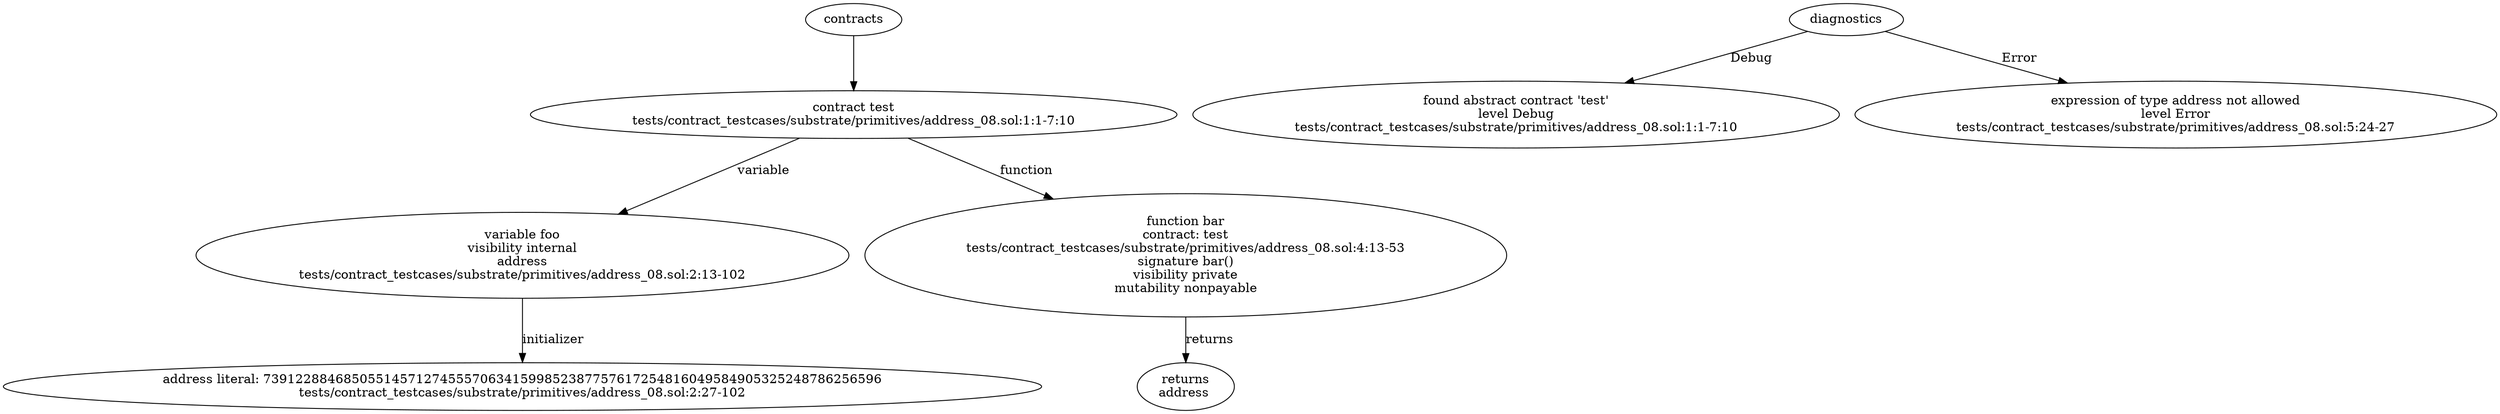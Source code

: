 strict digraph "tests/contract_testcases/substrate/primitives/address_08.sol" {
	contract [label="contract test\ntests/contract_testcases/substrate/primitives/address_08.sol:1:1-7:10"]
	var [label="variable foo\nvisibility internal\naddress\ntests/contract_testcases/substrate/primitives/address_08.sol:2:13-102"]
	number_literal [label="address literal: 73912288468505514571274555706341599852387757617254816049584905325248786256596\ntests/contract_testcases/substrate/primitives/address_08.sol:2:27-102"]
	bar [label="function bar\ncontract: test\ntests/contract_testcases/substrate/primitives/address_08.sol:4:13-53\nsignature bar()\nvisibility private\nmutability nonpayable"]
	returns [label="returns\naddress "]
	diagnostic [label="found abstract contract 'test'\nlevel Debug\ntests/contract_testcases/substrate/primitives/address_08.sol:1:1-7:10"]
	diagnostic_8 [label="expression of type address not allowed\nlevel Error\ntests/contract_testcases/substrate/primitives/address_08.sol:5:24-27"]
	contracts -> contract
	contract -> var [label="variable"]
	var -> number_literal [label="initializer"]
	contract -> bar [label="function"]
	bar -> returns [label="returns"]
	diagnostics -> diagnostic [label="Debug"]
	diagnostics -> diagnostic_8 [label="Error"]
}
